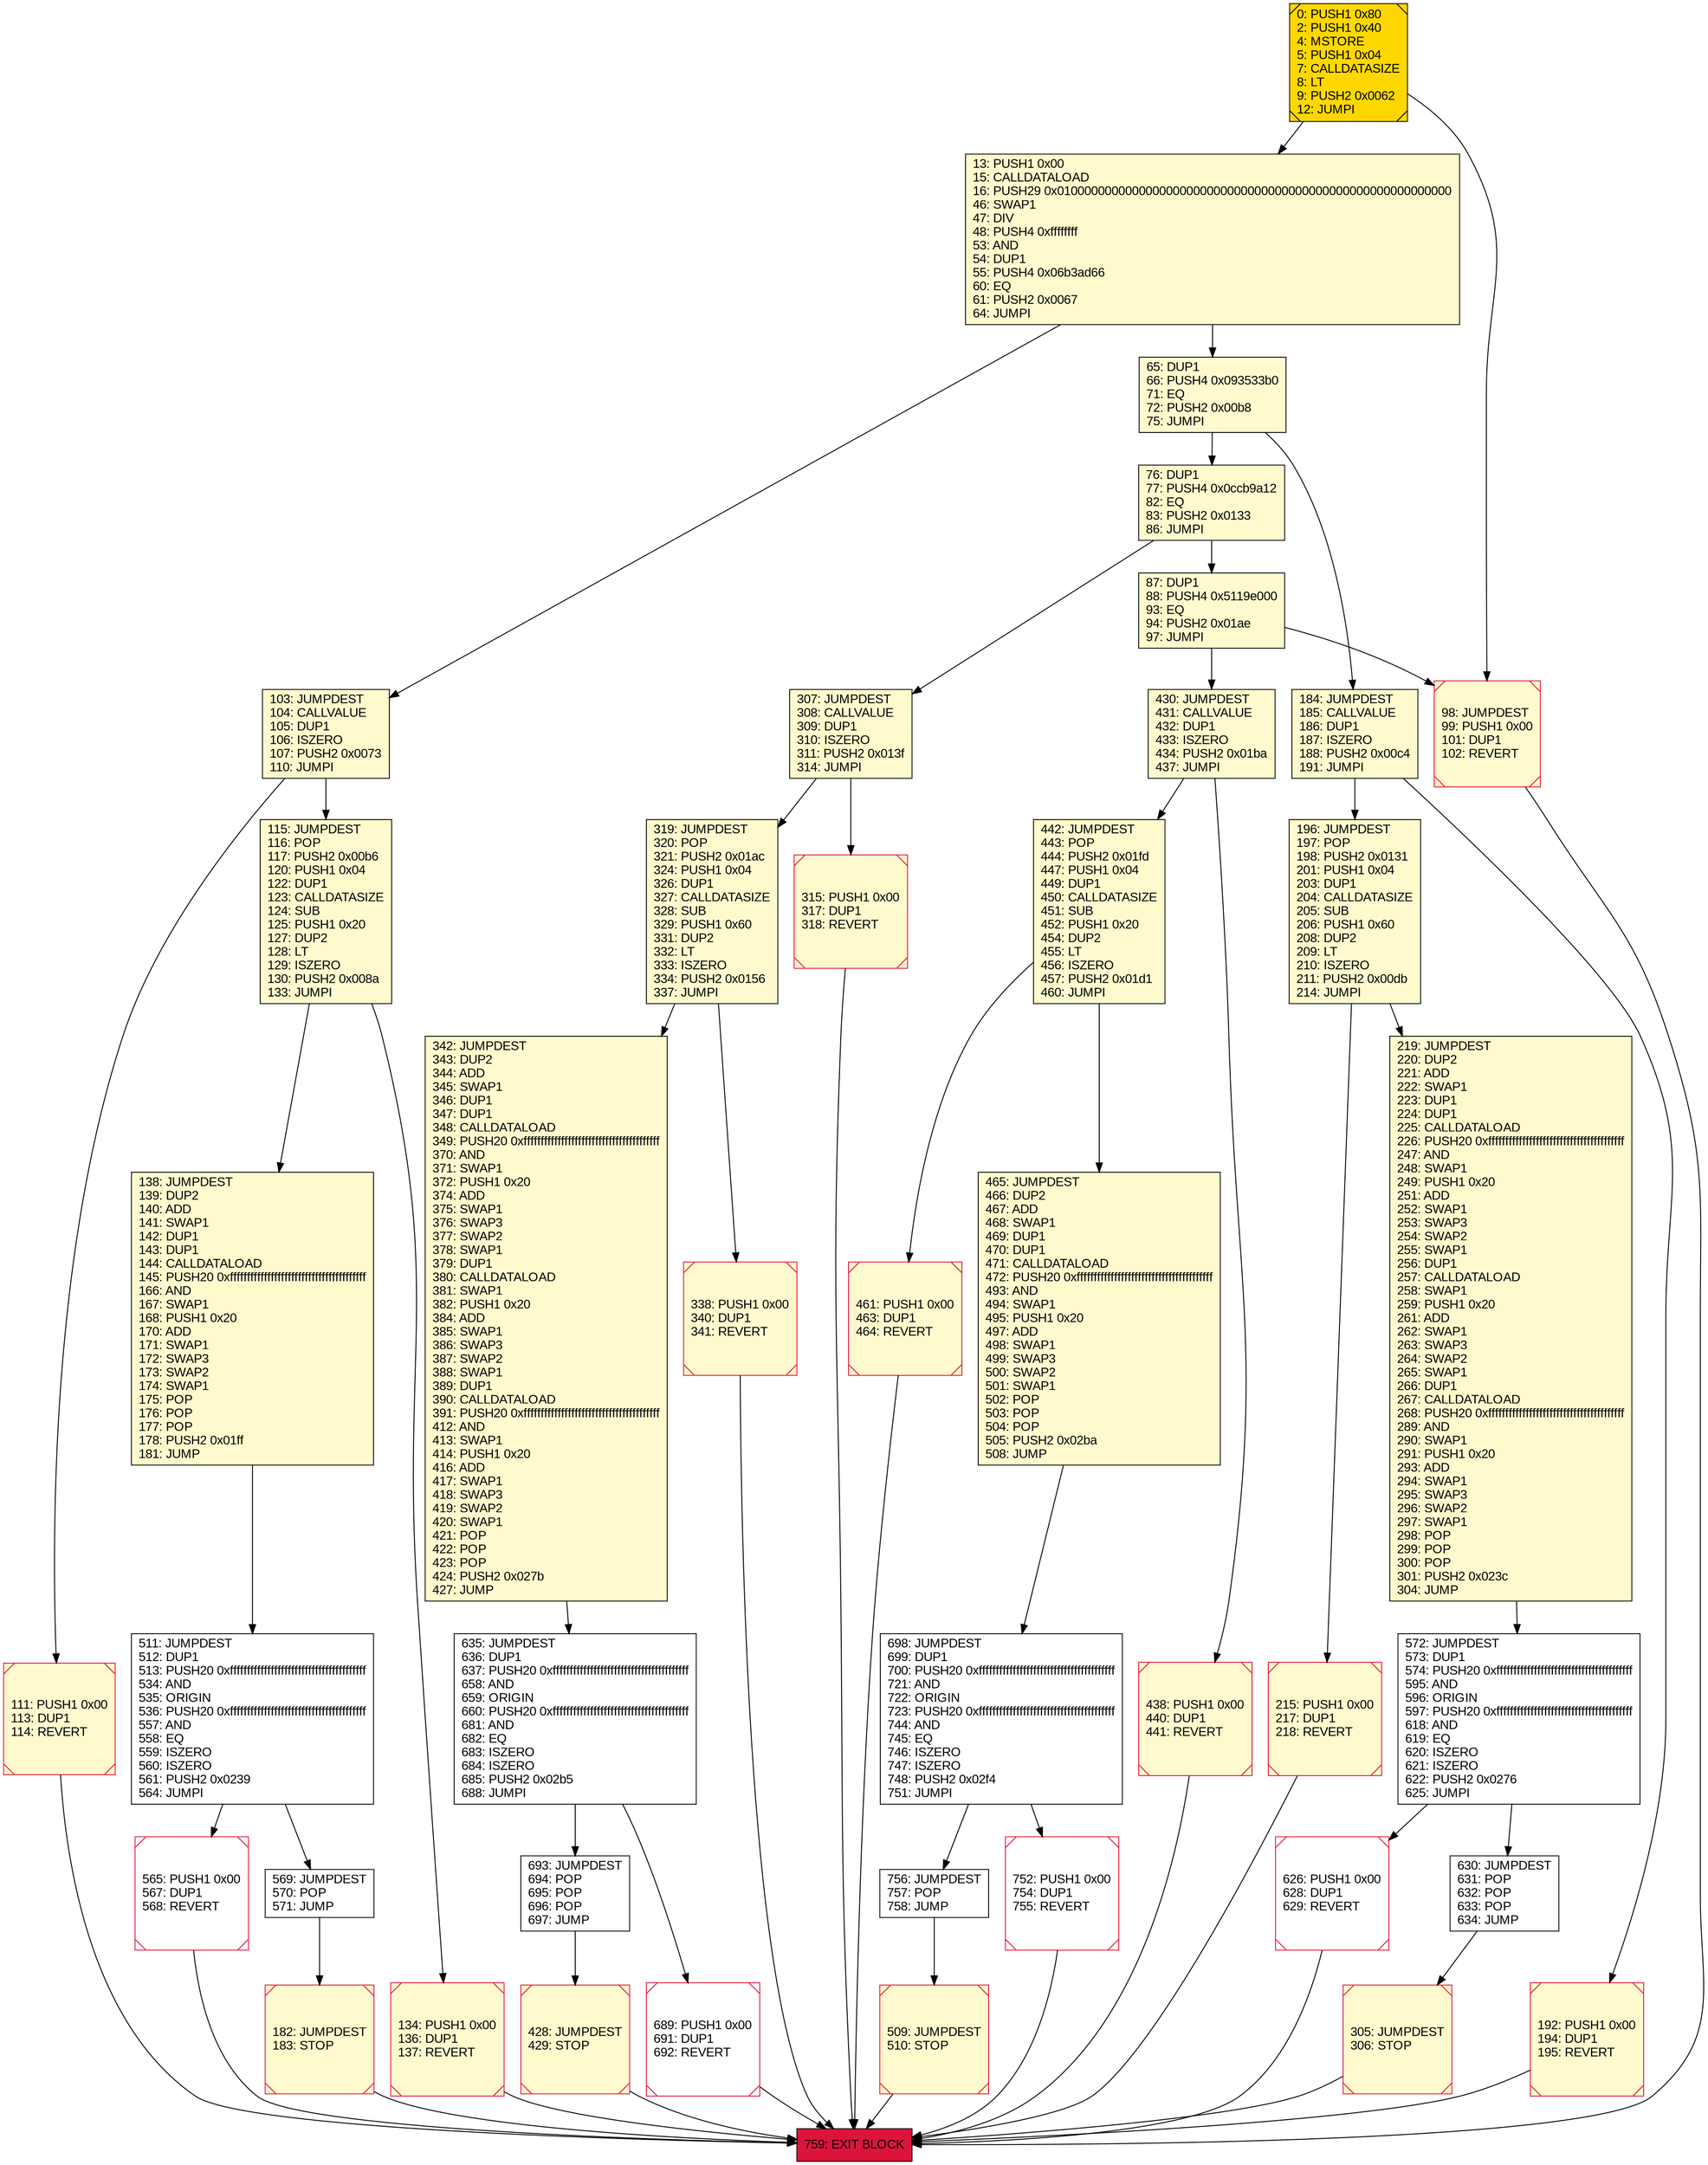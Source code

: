 digraph G {
bgcolor=transparent rankdir=UD;
node [shape=box style=filled color=black fillcolor=white fontname=arial fontcolor=black];
319 [label="319: JUMPDEST\l320: POP\l321: PUSH2 0x01ac\l324: PUSH1 0x04\l326: DUP1\l327: CALLDATASIZE\l328: SUB\l329: PUSH1 0x60\l331: DUP2\l332: LT\l333: ISZERO\l334: PUSH2 0x0156\l337: JUMPI\l" fillcolor=lemonchiffon ];
430 [label="430: JUMPDEST\l431: CALLVALUE\l432: DUP1\l433: ISZERO\l434: PUSH2 0x01ba\l437: JUMPI\l" fillcolor=lemonchiffon ];
103 [label="103: JUMPDEST\l104: CALLVALUE\l105: DUP1\l106: ISZERO\l107: PUSH2 0x0073\l110: JUMPI\l" fillcolor=lemonchiffon ];
219 [label="219: JUMPDEST\l220: DUP2\l221: ADD\l222: SWAP1\l223: DUP1\l224: DUP1\l225: CALLDATALOAD\l226: PUSH20 0xffffffffffffffffffffffffffffffffffffffff\l247: AND\l248: SWAP1\l249: PUSH1 0x20\l251: ADD\l252: SWAP1\l253: SWAP3\l254: SWAP2\l255: SWAP1\l256: DUP1\l257: CALLDATALOAD\l258: SWAP1\l259: PUSH1 0x20\l261: ADD\l262: SWAP1\l263: SWAP3\l264: SWAP2\l265: SWAP1\l266: DUP1\l267: CALLDATALOAD\l268: PUSH20 0xffffffffffffffffffffffffffffffffffffffff\l289: AND\l290: SWAP1\l291: PUSH1 0x20\l293: ADD\l294: SWAP1\l295: SWAP3\l296: SWAP2\l297: SWAP1\l298: POP\l299: POP\l300: POP\l301: PUSH2 0x023c\l304: JUMP\l" fillcolor=lemonchiffon ];
442 [label="442: JUMPDEST\l443: POP\l444: PUSH2 0x01fd\l447: PUSH1 0x04\l449: DUP1\l450: CALLDATASIZE\l451: SUB\l452: PUSH1 0x20\l454: DUP2\l455: LT\l456: ISZERO\l457: PUSH2 0x01d1\l460: JUMPI\l" fillcolor=lemonchiffon ];
111 [label="111: PUSH1 0x00\l113: DUP1\l114: REVERT\l" fillcolor=lemonchiffon shape=Msquare color=crimson ];
87 [label="87: DUP1\l88: PUSH4 0x5119e000\l93: EQ\l94: PUSH2 0x01ae\l97: JUMPI\l" fillcolor=lemonchiffon ];
689 [label="689: PUSH1 0x00\l691: DUP1\l692: REVERT\l" shape=Msquare color=crimson ];
752 [label="752: PUSH1 0x00\l754: DUP1\l755: REVERT\l" shape=Msquare color=crimson ];
626 [label="626: PUSH1 0x00\l628: DUP1\l629: REVERT\l" shape=Msquare color=crimson ];
756 [label="756: JUMPDEST\l757: POP\l758: JUMP\l" ];
565 [label="565: PUSH1 0x00\l567: DUP1\l568: REVERT\l" shape=Msquare color=crimson ];
693 [label="693: JUMPDEST\l694: POP\l695: POP\l696: POP\l697: JUMP\l" ];
438 [label="438: PUSH1 0x00\l440: DUP1\l441: REVERT\l" fillcolor=lemonchiffon shape=Msquare color=crimson ];
630 [label="630: JUMPDEST\l631: POP\l632: POP\l633: POP\l634: JUMP\l" ];
315 [label="315: PUSH1 0x00\l317: DUP1\l318: REVERT\l" fillcolor=lemonchiffon shape=Msquare color=crimson ];
635 [label="635: JUMPDEST\l636: DUP1\l637: PUSH20 0xffffffffffffffffffffffffffffffffffffffff\l658: AND\l659: ORIGIN\l660: PUSH20 0xffffffffffffffffffffffffffffffffffffffff\l681: AND\l682: EQ\l683: ISZERO\l684: ISZERO\l685: PUSH2 0x02b5\l688: JUMPI\l" ];
138 [label="138: JUMPDEST\l139: DUP2\l140: ADD\l141: SWAP1\l142: DUP1\l143: DUP1\l144: CALLDATALOAD\l145: PUSH20 0xffffffffffffffffffffffffffffffffffffffff\l166: AND\l167: SWAP1\l168: PUSH1 0x20\l170: ADD\l171: SWAP1\l172: SWAP3\l173: SWAP2\l174: SWAP1\l175: POP\l176: POP\l177: POP\l178: PUSH2 0x01ff\l181: JUMP\l" fillcolor=lemonchiffon ];
569 [label="569: JUMPDEST\l570: POP\l571: JUMP\l" ];
342 [label="342: JUMPDEST\l343: DUP2\l344: ADD\l345: SWAP1\l346: DUP1\l347: DUP1\l348: CALLDATALOAD\l349: PUSH20 0xffffffffffffffffffffffffffffffffffffffff\l370: AND\l371: SWAP1\l372: PUSH1 0x20\l374: ADD\l375: SWAP1\l376: SWAP3\l377: SWAP2\l378: SWAP1\l379: DUP1\l380: CALLDATALOAD\l381: SWAP1\l382: PUSH1 0x20\l384: ADD\l385: SWAP1\l386: SWAP3\l387: SWAP2\l388: SWAP1\l389: DUP1\l390: CALLDATALOAD\l391: PUSH20 0xffffffffffffffffffffffffffffffffffffffff\l412: AND\l413: SWAP1\l414: PUSH1 0x20\l416: ADD\l417: SWAP1\l418: SWAP3\l419: SWAP2\l420: SWAP1\l421: POP\l422: POP\l423: POP\l424: PUSH2 0x027b\l427: JUMP\l" fillcolor=lemonchiffon ];
698 [label="698: JUMPDEST\l699: DUP1\l700: PUSH20 0xffffffffffffffffffffffffffffffffffffffff\l721: AND\l722: ORIGIN\l723: PUSH20 0xffffffffffffffffffffffffffffffffffffffff\l744: AND\l745: EQ\l746: ISZERO\l747: ISZERO\l748: PUSH2 0x02f4\l751: JUMPI\l" ];
13 [label="13: PUSH1 0x00\l15: CALLDATALOAD\l16: PUSH29 0x0100000000000000000000000000000000000000000000000000000000\l46: SWAP1\l47: DIV\l48: PUSH4 0xffffffff\l53: AND\l54: DUP1\l55: PUSH4 0x06b3ad66\l60: EQ\l61: PUSH2 0x0067\l64: JUMPI\l" fillcolor=lemonchiffon ];
184 [label="184: JUMPDEST\l185: CALLVALUE\l186: DUP1\l187: ISZERO\l188: PUSH2 0x00c4\l191: JUMPI\l" fillcolor=lemonchiffon ];
192 [label="192: PUSH1 0x00\l194: DUP1\l195: REVERT\l" fillcolor=lemonchiffon shape=Msquare color=crimson ];
182 [label="182: JUMPDEST\l183: STOP\l" fillcolor=lemonchiffon shape=Msquare color=crimson ];
511 [label="511: JUMPDEST\l512: DUP1\l513: PUSH20 0xffffffffffffffffffffffffffffffffffffffff\l534: AND\l535: ORIGIN\l536: PUSH20 0xffffffffffffffffffffffffffffffffffffffff\l557: AND\l558: EQ\l559: ISZERO\l560: ISZERO\l561: PUSH2 0x0239\l564: JUMPI\l" ];
305 [label="305: JUMPDEST\l306: STOP\l" fillcolor=lemonchiffon shape=Msquare color=crimson ];
0 [label="0: PUSH1 0x80\l2: PUSH1 0x40\l4: MSTORE\l5: PUSH1 0x04\l7: CALLDATASIZE\l8: LT\l9: PUSH2 0x0062\l12: JUMPI\l" fillcolor=lemonchiffon shape=Msquare fillcolor=gold ];
98 [label="98: JUMPDEST\l99: PUSH1 0x00\l101: DUP1\l102: REVERT\l" fillcolor=lemonchiffon shape=Msquare color=crimson ];
134 [label="134: PUSH1 0x00\l136: DUP1\l137: REVERT\l" fillcolor=lemonchiffon shape=Msquare color=crimson ];
509 [label="509: JUMPDEST\l510: STOP\l" fillcolor=lemonchiffon shape=Msquare color=crimson ];
115 [label="115: JUMPDEST\l116: POP\l117: PUSH2 0x00b6\l120: PUSH1 0x04\l122: DUP1\l123: CALLDATASIZE\l124: SUB\l125: PUSH1 0x20\l127: DUP2\l128: LT\l129: ISZERO\l130: PUSH2 0x008a\l133: JUMPI\l" fillcolor=lemonchiffon ];
461 [label="461: PUSH1 0x00\l463: DUP1\l464: REVERT\l" fillcolor=lemonchiffon shape=Msquare color=crimson ];
307 [label="307: JUMPDEST\l308: CALLVALUE\l309: DUP1\l310: ISZERO\l311: PUSH2 0x013f\l314: JUMPI\l" fillcolor=lemonchiffon ];
338 [label="338: PUSH1 0x00\l340: DUP1\l341: REVERT\l" fillcolor=lemonchiffon shape=Msquare color=crimson ];
465 [label="465: JUMPDEST\l466: DUP2\l467: ADD\l468: SWAP1\l469: DUP1\l470: DUP1\l471: CALLDATALOAD\l472: PUSH20 0xffffffffffffffffffffffffffffffffffffffff\l493: AND\l494: SWAP1\l495: PUSH1 0x20\l497: ADD\l498: SWAP1\l499: SWAP3\l500: SWAP2\l501: SWAP1\l502: POP\l503: POP\l504: POP\l505: PUSH2 0x02ba\l508: JUMP\l" fillcolor=lemonchiffon ];
215 [label="215: PUSH1 0x00\l217: DUP1\l218: REVERT\l" fillcolor=lemonchiffon shape=Msquare color=crimson ];
759 [label="759: EXIT BLOCK\l" fillcolor=crimson ];
428 [label="428: JUMPDEST\l429: STOP\l" fillcolor=lemonchiffon shape=Msquare color=crimson ];
196 [label="196: JUMPDEST\l197: POP\l198: PUSH2 0x0131\l201: PUSH1 0x04\l203: DUP1\l204: CALLDATASIZE\l205: SUB\l206: PUSH1 0x60\l208: DUP2\l209: LT\l210: ISZERO\l211: PUSH2 0x00db\l214: JUMPI\l" fillcolor=lemonchiffon ];
65 [label="65: DUP1\l66: PUSH4 0x093533b0\l71: EQ\l72: PUSH2 0x00b8\l75: JUMPI\l" fillcolor=lemonchiffon ];
572 [label="572: JUMPDEST\l573: DUP1\l574: PUSH20 0xffffffffffffffffffffffffffffffffffffffff\l595: AND\l596: ORIGIN\l597: PUSH20 0xffffffffffffffffffffffffffffffffffffffff\l618: AND\l619: EQ\l620: ISZERO\l621: ISZERO\l622: PUSH2 0x0276\l625: JUMPI\l" ];
76 [label="76: DUP1\l77: PUSH4 0x0ccb9a12\l82: EQ\l83: PUSH2 0x0133\l86: JUMPI\l" fillcolor=lemonchiffon ];
184 -> 192;
215 -> 759;
338 -> 759;
342 -> 635;
103 -> 111;
87 -> 430;
115 -> 134;
430 -> 442;
635 -> 693;
98 -> 759;
465 -> 698;
192 -> 759;
461 -> 759;
13 -> 65;
65 -> 184;
509 -> 759;
626 -> 759;
752 -> 759;
442 -> 461;
13 -> 103;
87 -> 98;
572 -> 626;
196 -> 219;
115 -> 138;
630 -> 305;
111 -> 759;
756 -> 509;
569 -> 182;
0 -> 98;
65 -> 76;
0 -> 13;
635 -> 689;
76 -> 307;
196 -> 215;
428 -> 759;
134 -> 759;
430 -> 438;
305 -> 759;
182 -> 759;
184 -> 196;
319 -> 342;
438 -> 759;
103 -> 115;
565 -> 759;
689 -> 759;
307 -> 315;
572 -> 630;
693 -> 428;
315 -> 759;
76 -> 87;
511 -> 565;
698 -> 752;
319 -> 338;
307 -> 319;
698 -> 756;
219 -> 572;
511 -> 569;
138 -> 511;
442 -> 465;
}